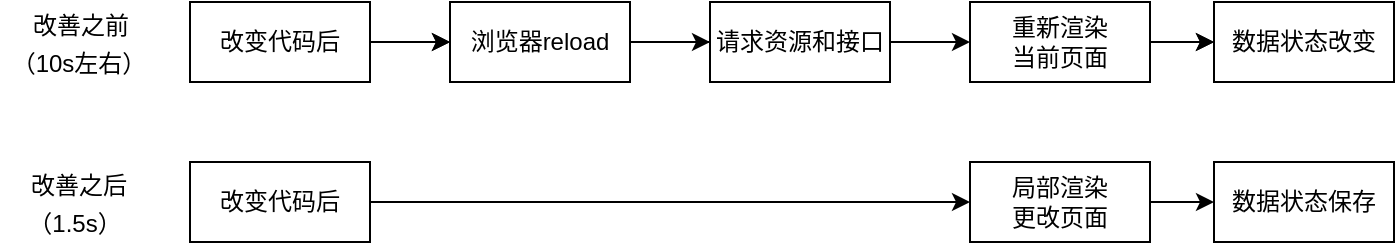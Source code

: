 <mxfile version="15.1.2" type="github">
  <diagram id="wFE0QG_FPsp0jaGvCLVb" name="Page-1">
    <mxGraphModel dx="948" dy="584" grid="0" gridSize="10" guides="1" tooltips="1" connect="1" arrows="1" fold="1" page="1" pageScale="1" pageWidth="850" pageHeight="1100" background="#fff" math="0" shadow="0">
      <root>
        <mxCell id="0" />
        <mxCell id="1" parent="0" />
        <mxCell id="JDZgiOlyeI5DU_xq8-tg-2" value="改善之前" style="text;html=1;resizable=0;autosize=1;align=center;verticalAlign=middle;points=[];fillColor=none;strokeColor=none;rounded=0;" vertex="1" parent="1">
          <mxGeometry x="65" y="122" width="60" height="20" as="geometry" />
        </mxCell>
        <mxCell id="JDZgiOlyeI5DU_xq8-tg-3" value="改变代码后" style="rounded=0;whiteSpace=wrap;html=1;" vertex="1" parent="1">
          <mxGeometry x="150" y="120" width="90" height="40" as="geometry" />
        </mxCell>
        <mxCell id="JDZgiOlyeI5DU_xq8-tg-5" value="浏览器reload" style="rounded=0;whiteSpace=wrap;html=1;" vertex="1" parent="1">
          <mxGeometry x="280" y="120" width="90" height="40" as="geometry" />
        </mxCell>
        <mxCell id="JDZgiOlyeI5DU_xq8-tg-6" value="" style="endArrow=classic;html=1;exitX=1;exitY=0.5;exitDx=0;exitDy=0;entryX=0;entryY=0.5;entryDx=0;entryDy=0;" edge="1" parent="1" source="JDZgiOlyeI5DU_xq8-tg-3" target="JDZgiOlyeI5DU_xq8-tg-5">
          <mxGeometry width="50" height="50" relative="1" as="geometry">
            <mxPoint x="250" y="165" as="sourcePoint" />
            <mxPoint x="300" y="115" as="targetPoint" />
          </mxGeometry>
        </mxCell>
        <mxCell id="JDZgiOlyeI5DU_xq8-tg-15" value="" style="edgeStyle=orthogonalEdgeStyle;rounded=0;orthogonalLoop=1;jettySize=auto;html=1;" edge="1" parent="1" target="JDZgiOlyeI5DU_xq8-tg-12">
          <mxGeometry relative="1" as="geometry">
            <mxPoint x="500" y="140" as="sourcePoint" />
            <Array as="points">
              <mxPoint x="370" y="140" />
              <mxPoint x="370" y="140" />
            </Array>
          </mxGeometry>
        </mxCell>
        <mxCell id="JDZgiOlyeI5DU_xq8-tg-10" value="" style="endArrow=classic;html=1;exitX=1;exitY=0.5;exitDx=0;exitDy=0;" edge="1" parent="1" source="JDZgiOlyeI5DU_xq8-tg-3">
          <mxGeometry width="50" height="50" relative="1" as="geometry">
            <mxPoint x="250" y="165" as="sourcePoint" />
            <mxPoint x="280" y="140" as="targetPoint" />
          </mxGeometry>
        </mxCell>
        <mxCell id="JDZgiOlyeI5DU_xq8-tg-11" value="" style="endArrow=classic;html=1;entryX=0;entryY=0.5;entryDx=0;entryDy=0;" edge="1" parent="1">
          <mxGeometry width="50" height="50" relative="1" as="geometry">
            <mxPoint x="410" y="140" as="sourcePoint" />
            <mxPoint x="410" y="140" as="targetPoint" />
          </mxGeometry>
        </mxCell>
        <mxCell id="JDZgiOlyeI5DU_xq8-tg-12" value="请求资源和接口" style="rounded=0;whiteSpace=wrap;html=1;" vertex="1" parent="1">
          <mxGeometry x="410" y="120" width="90" height="40" as="geometry" />
        </mxCell>
        <mxCell id="JDZgiOlyeI5DU_xq8-tg-16" value="重新渲染&lt;br&gt;当前页面" style="rounded=0;whiteSpace=wrap;html=1;" vertex="1" parent="1">
          <mxGeometry x="540" y="120" width="90" height="40" as="geometry" />
        </mxCell>
        <mxCell id="JDZgiOlyeI5DU_xq8-tg-18" value="" style="endArrow=classic;html=1;" edge="1" parent="1">
          <mxGeometry width="50" height="50" relative="1" as="geometry">
            <mxPoint x="500" y="140" as="sourcePoint" />
            <mxPoint x="540" y="140" as="targetPoint" />
          </mxGeometry>
        </mxCell>
        <mxCell id="JDZgiOlyeI5DU_xq8-tg-20" value="改善之后" style="text;html=1;resizable=0;autosize=1;align=center;verticalAlign=middle;points=[];fillColor=none;strokeColor=none;rounded=0;" vertex="1" parent="1">
          <mxGeometry x="65" y="203" width="58" height="18" as="geometry" />
        </mxCell>
        <mxCell id="JDZgiOlyeI5DU_xq8-tg-21" value="改变代码后" style="rounded=0;whiteSpace=wrap;html=1;" vertex="1" parent="1">
          <mxGeometry x="150" y="200" width="90" height="40" as="geometry" />
        </mxCell>
        <mxCell id="JDZgiOlyeI5DU_xq8-tg-24" value="" style="endArrow=classic;html=1;exitX=1;exitY=0.5;exitDx=0;exitDy=0;entryX=0;entryY=0.5;entryDx=0;entryDy=0;" edge="1" source="JDZgiOlyeI5DU_xq8-tg-21" target="JDZgiOlyeI5DU_xq8-tg-30" parent="1">
          <mxGeometry width="50" height="50" relative="1" as="geometry">
            <mxPoint x="250" y="245" as="sourcePoint" />
            <mxPoint x="280" y="220" as="targetPoint" />
          </mxGeometry>
        </mxCell>
        <mxCell id="JDZgiOlyeI5DU_xq8-tg-28" value="" style="endArrow=classic;html=1;entryX=0;entryY=0.5;entryDx=0;entryDy=0;" edge="1" parent="1">
          <mxGeometry width="50" height="50" relative="1" as="geometry">
            <mxPoint x="410" y="220" as="sourcePoint" />
            <mxPoint x="410" y="220" as="targetPoint" />
          </mxGeometry>
        </mxCell>
        <mxCell id="JDZgiOlyeI5DU_xq8-tg-30" value="局部渲染&lt;br&gt;更改页面" style="rounded=0;whiteSpace=wrap;html=1;" vertex="1" parent="1">
          <mxGeometry x="540" y="200" width="90" height="40" as="geometry" />
        </mxCell>
        <mxCell id="JDZgiOlyeI5DU_xq8-tg-37" value="数据状态改变" style="rounded=0;whiteSpace=wrap;html=1;" vertex="1" parent="1">
          <mxGeometry x="662" y="120" width="90" height="40" as="geometry" />
        </mxCell>
        <mxCell id="JDZgiOlyeI5DU_xq8-tg-38" value="" style="endArrow=classic;html=1;entryX=0;entryY=0.5;entryDx=0;entryDy=0;" edge="1" parent="1" target="JDZgiOlyeI5DU_xq8-tg-37">
          <mxGeometry width="50" height="50" relative="1" as="geometry">
            <mxPoint x="630" y="140" as="sourcePoint" />
            <mxPoint x="680" y="93" as="targetPoint" />
          </mxGeometry>
        </mxCell>
        <mxCell id="JDZgiOlyeI5DU_xq8-tg-39" value="数据状态保存" style="rounded=0;whiteSpace=wrap;html=1;" vertex="1" parent="1">
          <mxGeometry x="662" y="200" width="90" height="40" as="geometry" />
        </mxCell>
        <mxCell id="JDZgiOlyeI5DU_xq8-tg-40" value="" style="endArrow=classic;html=1;entryX=0;entryY=0.5;entryDx=0;entryDy=0;" edge="1" parent="1" target="JDZgiOlyeI5DU_xq8-tg-37">
          <mxGeometry width="50" height="50" relative="1" as="geometry">
            <mxPoint x="630" y="140" as="sourcePoint" />
            <mxPoint x="662" y="140" as="targetPoint" />
            <Array as="points">
              <mxPoint x="647" y="140" />
            </Array>
          </mxGeometry>
        </mxCell>
        <mxCell id="JDZgiOlyeI5DU_xq8-tg-42" value="" style="endArrow=classic;html=1;entryX=0;entryY=0.5;entryDx=0;entryDy=0;exitX=1;exitY=0.5;exitDx=0;exitDy=0;" edge="1" parent="1" source="JDZgiOlyeI5DU_xq8-tg-30" target="JDZgiOlyeI5DU_xq8-tg-39">
          <mxGeometry width="50" height="50" relative="1" as="geometry">
            <mxPoint x="630" y="223" as="sourcePoint" />
            <mxPoint x="680" y="173" as="targetPoint" />
          </mxGeometry>
        </mxCell>
        <mxCell id="JDZgiOlyeI5DU_xq8-tg-44" value="（10s左右）" style="text;html=1;align=center;verticalAlign=middle;resizable=0;points=[];autosize=1;strokeColor=none;fillColor=none;" vertex="1" parent="1">
          <mxGeometry x="55.5" y="142" width="77" height="18" as="geometry" />
        </mxCell>
        <mxCell id="JDZgiOlyeI5DU_xq8-tg-45" value="（1.5s）" style="text;html=1;align=center;verticalAlign=middle;resizable=0;points=[];autosize=1;strokeColor=none;fillColor=none;" vertex="1" parent="1">
          <mxGeometry x="63" y="222" width="57" height="18" as="geometry" />
        </mxCell>
      </root>
    </mxGraphModel>
  </diagram>
</mxfile>
